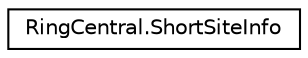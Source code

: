 digraph "Graphical Class Hierarchy"
{
 // LATEX_PDF_SIZE
  edge [fontname="Helvetica",fontsize="10",labelfontname="Helvetica",labelfontsize="10"];
  node [fontname="Helvetica",fontsize="10",shape=record];
  rankdir="LR";
  Node0 [label="RingCentral.ShortSiteInfo",height=0.2,width=0.4,color="black", fillcolor="white", style="filled",URL="$classRingCentral_1_1ShortSiteInfo.html",tooltip=" "];
}
